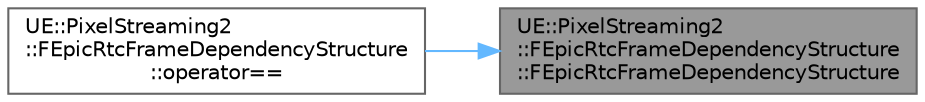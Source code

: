 digraph "UE::PixelStreaming2::FEpicRtcFrameDependencyStructure::FEpicRtcFrameDependencyStructure"
{
 // INTERACTIVE_SVG=YES
 // LATEX_PDF_SIZE
  bgcolor="transparent";
  edge [fontname=Helvetica,fontsize=10,labelfontname=Helvetica,labelfontsize=10];
  node [fontname=Helvetica,fontsize=10,shape=box,height=0.2,width=0.4];
  rankdir="RL";
  Node1 [id="Node000001",label="UE::PixelStreaming2\l::FEpicRtcFrameDependencyStructure\l::FEpicRtcFrameDependencyStructure",height=0.2,width=0.4,color="gray40", fillcolor="grey60", style="filled", fontcolor="black",tooltip=" "];
  Node1 -> Node2 [id="edge1_Node000001_Node000002",dir="back",color="steelblue1",style="solid",tooltip=" "];
  Node2 [id="Node000002",label="UE::PixelStreaming2\l::FEpicRtcFrameDependencyStructure\l::operator==",height=0.2,width=0.4,color="grey40", fillcolor="white", style="filled",URL="$d7/d1a/classUE_1_1PixelStreaming2_1_1FEpicRtcFrameDependencyStructure.html#a1ff7ffe21eaa5b02431f167b0ea9561d",tooltip=" "];
}
